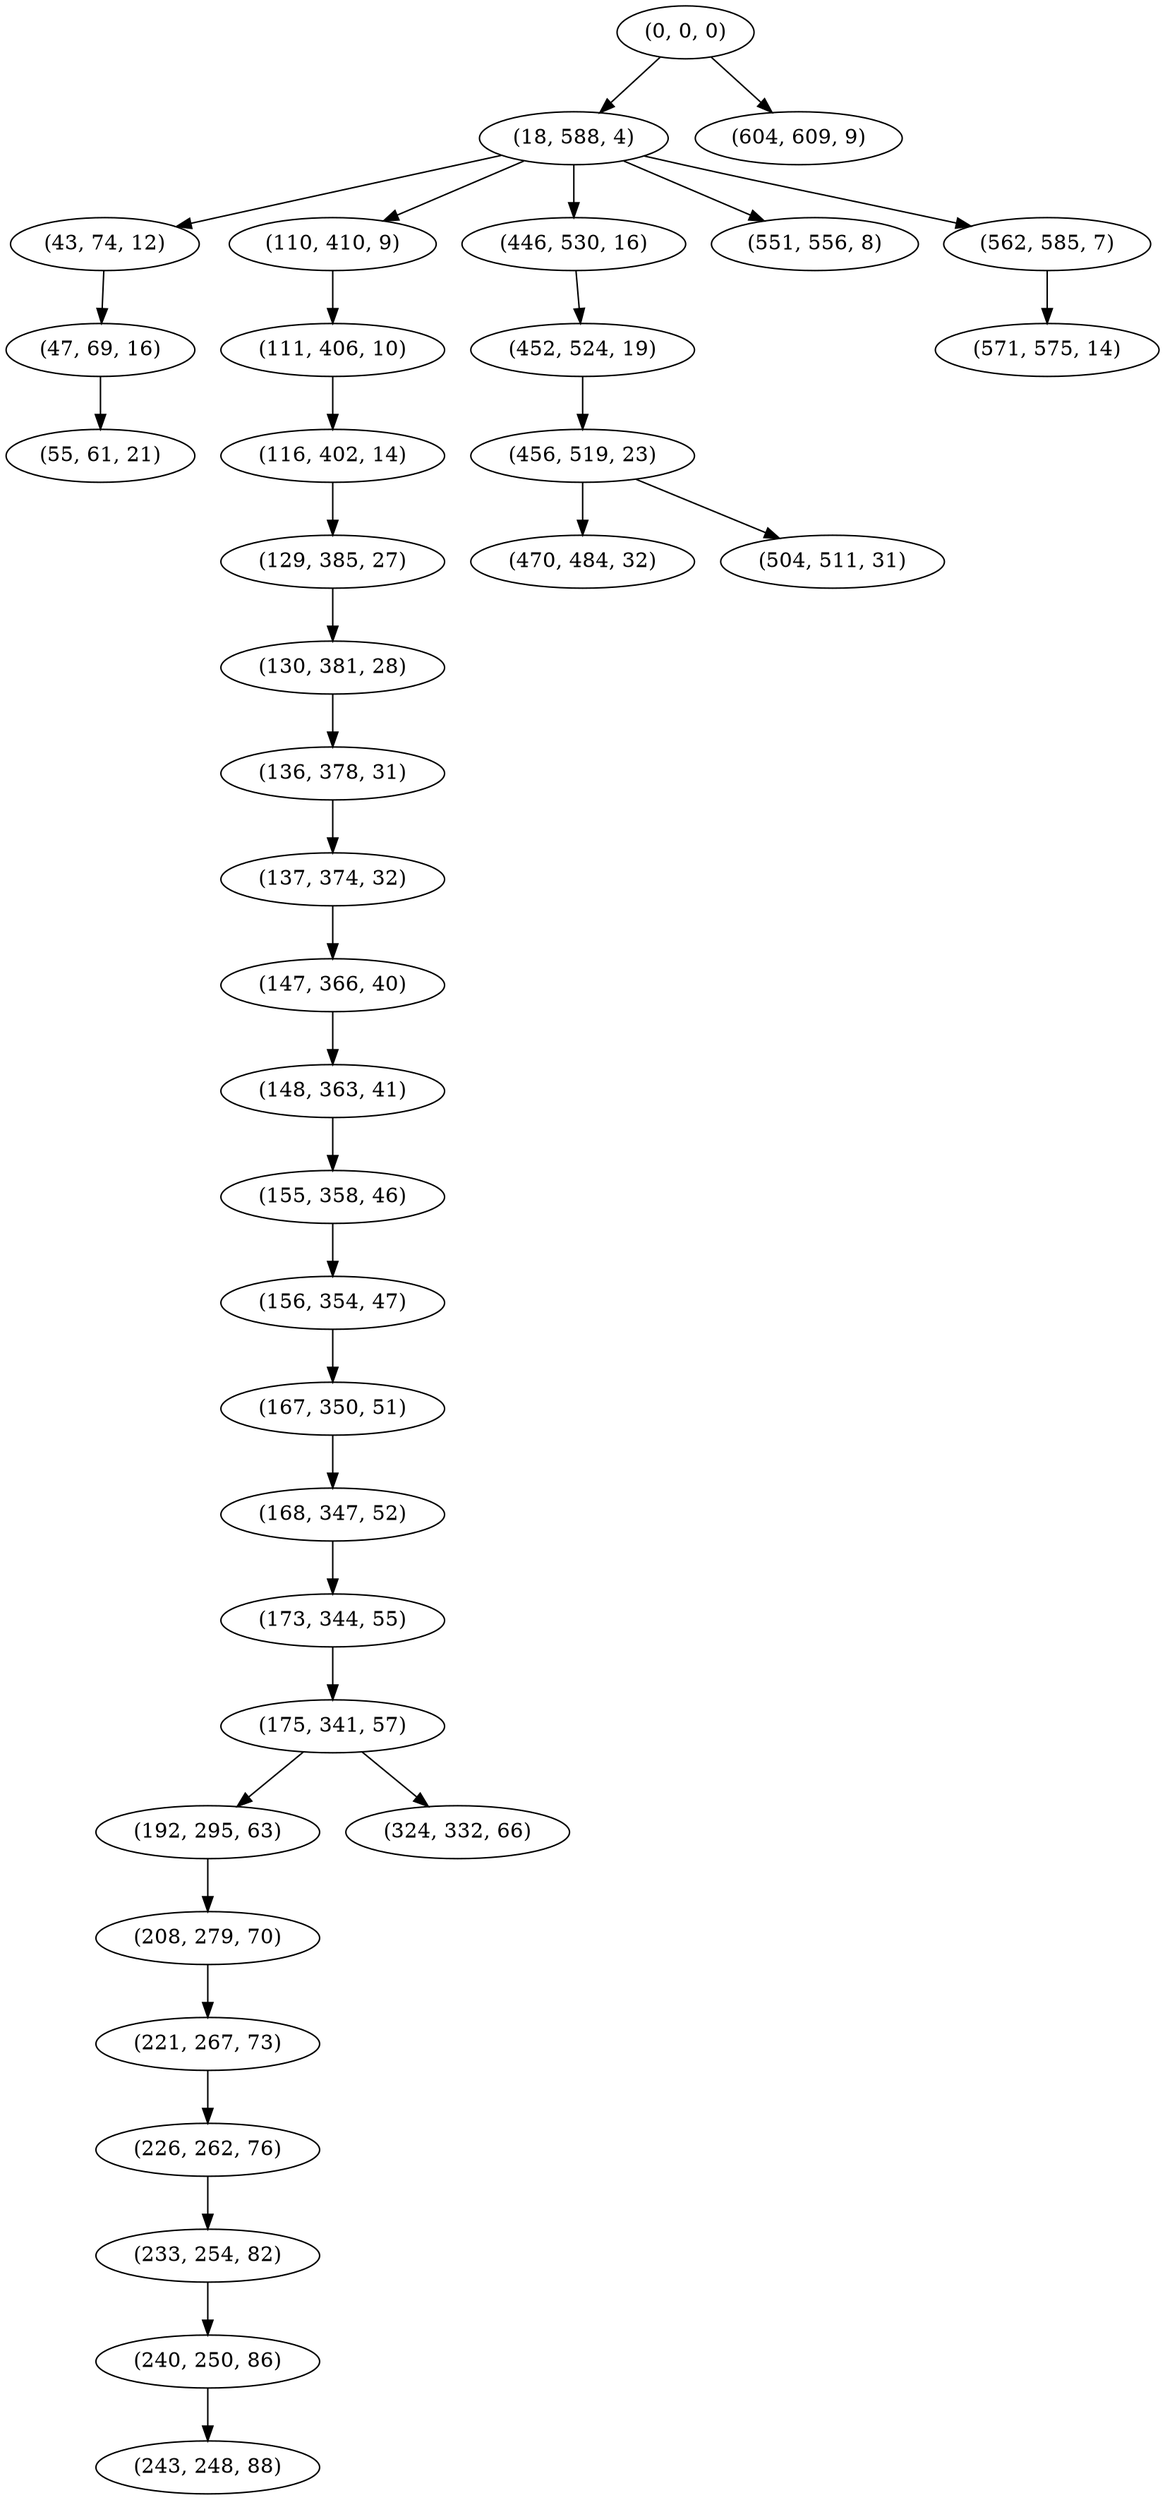 digraph tree {
    "(0, 0, 0)";
    "(18, 588, 4)";
    "(43, 74, 12)";
    "(47, 69, 16)";
    "(55, 61, 21)";
    "(110, 410, 9)";
    "(111, 406, 10)";
    "(116, 402, 14)";
    "(129, 385, 27)";
    "(130, 381, 28)";
    "(136, 378, 31)";
    "(137, 374, 32)";
    "(147, 366, 40)";
    "(148, 363, 41)";
    "(155, 358, 46)";
    "(156, 354, 47)";
    "(167, 350, 51)";
    "(168, 347, 52)";
    "(173, 344, 55)";
    "(175, 341, 57)";
    "(192, 295, 63)";
    "(208, 279, 70)";
    "(221, 267, 73)";
    "(226, 262, 76)";
    "(233, 254, 82)";
    "(240, 250, 86)";
    "(243, 248, 88)";
    "(324, 332, 66)";
    "(446, 530, 16)";
    "(452, 524, 19)";
    "(456, 519, 23)";
    "(470, 484, 32)";
    "(504, 511, 31)";
    "(551, 556, 8)";
    "(562, 585, 7)";
    "(571, 575, 14)";
    "(604, 609, 9)";
    "(0, 0, 0)" -> "(18, 588, 4)";
    "(0, 0, 0)" -> "(604, 609, 9)";
    "(18, 588, 4)" -> "(43, 74, 12)";
    "(18, 588, 4)" -> "(110, 410, 9)";
    "(18, 588, 4)" -> "(446, 530, 16)";
    "(18, 588, 4)" -> "(551, 556, 8)";
    "(18, 588, 4)" -> "(562, 585, 7)";
    "(43, 74, 12)" -> "(47, 69, 16)";
    "(47, 69, 16)" -> "(55, 61, 21)";
    "(110, 410, 9)" -> "(111, 406, 10)";
    "(111, 406, 10)" -> "(116, 402, 14)";
    "(116, 402, 14)" -> "(129, 385, 27)";
    "(129, 385, 27)" -> "(130, 381, 28)";
    "(130, 381, 28)" -> "(136, 378, 31)";
    "(136, 378, 31)" -> "(137, 374, 32)";
    "(137, 374, 32)" -> "(147, 366, 40)";
    "(147, 366, 40)" -> "(148, 363, 41)";
    "(148, 363, 41)" -> "(155, 358, 46)";
    "(155, 358, 46)" -> "(156, 354, 47)";
    "(156, 354, 47)" -> "(167, 350, 51)";
    "(167, 350, 51)" -> "(168, 347, 52)";
    "(168, 347, 52)" -> "(173, 344, 55)";
    "(173, 344, 55)" -> "(175, 341, 57)";
    "(175, 341, 57)" -> "(192, 295, 63)";
    "(175, 341, 57)" -> "(324, 332, 66)";
    "(192, 295, 63)" -> "(208, 279, 70)";
    "(208, 279, 70)" -> "(221, 267, 73)";
    "(221, 267, 73)" -> "(226, 262, 76)";
    "(226, 262, 76)" -> "(233, 254, 82)";
    "(233, 254, 82)" -> "(240, 250, 86)";
    "(240, 250, 86)" -> "(243, 248, 88)";
    "(446, 530, 16)" -> "(452, 524, 19)";
    "(452, 524, 19)" -> "(456, 519, 23)";
    "(456, 519, 23)" -> "(470, 484, 32)";
    "(456, 519, 23)" -> "(504, 511, 31)";
    "(562, 585, 7)" -> "(571, 575, 14)";
}
